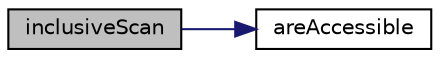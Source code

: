 digraph "inclusiveScan"
{
 // LATEX_PDF_SIZE
  edge [fontname="Helvetica",fontsize="10",labelfontname="Helvetica",labelfontsize="10"];
  node [fontname="Helvetica",fontsize="10",shape=record];
  rankdir="LR";
  Node1 [label="inclusiveScan",height=0.2,width=0.4,color="black", fillcolor="grey75", style="filled", fontcolor="black",tooltip=" "];
  Node1 -> Node2 [color="midnightblue",fontsize="10",style="solid",fontname="Helvetica"];
  Node2 [label="areAccessible",height=0.2,width=0.4,color="black", fillcolor="white", style="filled",URL="$namespacepFlow.html#a7cbb48190b1da0908485fc8414369485",tooltip="Is MemoerySpace accessible from ExecutionSpace."];
}
